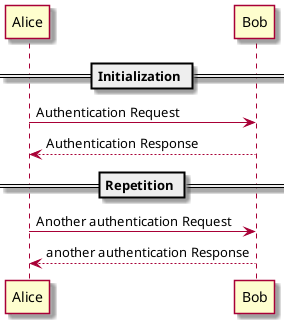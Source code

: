 @startuml

skin rose

== Initialization ==

Alice -> Bob: Authentication Request
Bob --> Alice: Authentication Response

== Repetition ==

Alice -> Bob: Another authentication Request
Alice <-- Bob: another authentication Response

@enduml
